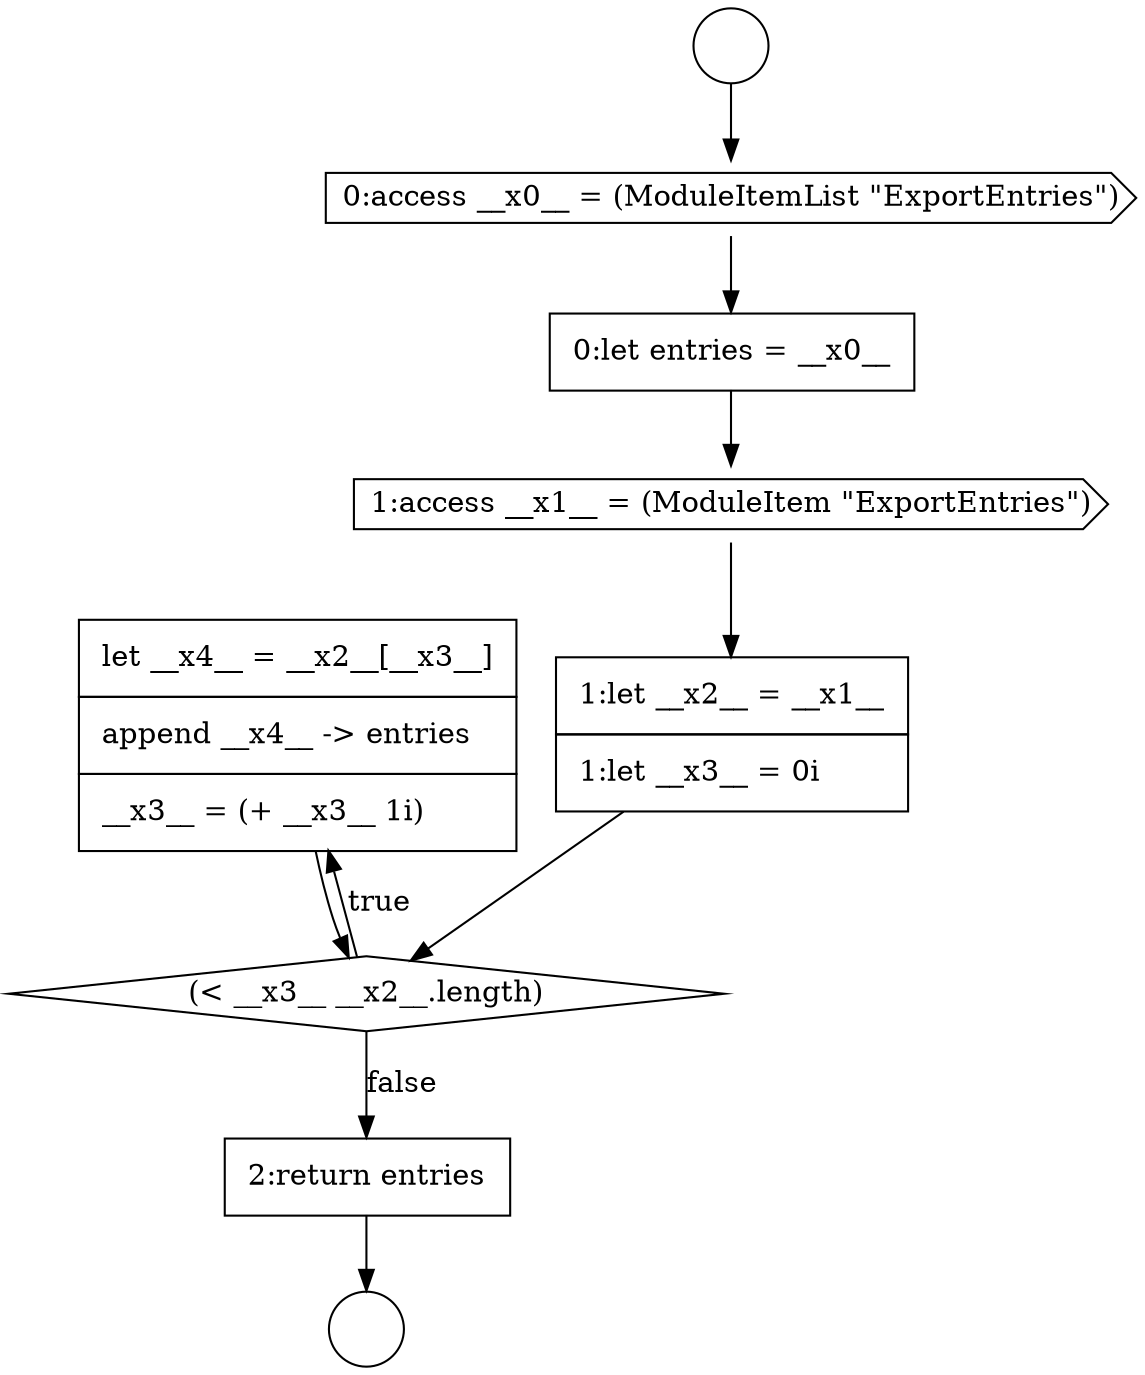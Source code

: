 digraph {
  node10780 [shape=none, margin=0, label=<<font color="black">
    <table border="0" cellborder="1" cellspacing="0" cellpadding="10">
      <tr><td align="left">let __x4__ = __x2__[__x3__]</td></tr>
      <tr><td align="left">append __x4__ -&gt; entries</td></tr>
      <tr><td align="left">__x3__ = (+ __x3__ 1i)</td></tr>
    </table>
  </font>> color="black" fillcolor="white" style=filled]
  node10775 [shape=cds, label=<<font color="black">0:access __x0__ = (ModuleItemList &quot;ExportEntries&quot;)</font>> color="black" fillcolor="white" style=filled]
  node10779 [shape=diamond, label=<<font color="black">(&lt; __x3__ __x2__.length)</font>> color="black" fillcolor="white" style=filled]
  node10776 [shape=none, margin=0, label=<<font color="black">
    <table border="0" cellborder="1" cellspacing="0" cellpadding="10">
      <tr><td align="left">0:let entries = __x0__</td></tr>
    </table>
  </font>> color="black" fillcolor="white" style=filled]
  node10778 [shape=none, margin=0, label=<<font color="black">
    <table border="0" cellborder="1" cellspacing="0" cellpadding="10">
      <tr><td align="left">1:let __x2__ = __x1__</td></tr>
      <tr><td align="left">1:let __x3__ = 0i</td></tr>
    </table>
  </font>> color="black" fillcolor="white" style=filled]
  node10774 [shape=circle label=" " color="black" fillcolor="white" style=filled]
  node10777 [shape=cds, label=<<font color="black">1:access __x1__ = (ModuleItem &quot;ExportEntries&quot;)</font>> color="black" fillcolor="white" style=filled]
  node10781 [shape=none, margin=0, label=<<font color="black">
    <table border="0" cellborder="1" cellspacing="0" cellpadding="10">
      <tr><td align="left">2:return entries</td></tr>
    </table>
  </font>> color="black" fillcolor="white" style=filled]
  node10773 [shape=circle label=" " color="black" fillcolor="white" style=filled]
  node10776 -> node10777 [ color="black"]
  node10773 -> node10775 [ color="black"]
  node10779 -> node10780 [label=<<font color="black">true</font>> color="black"]
  node10779 -> node10781 [label=<<font color="black">false</font>> color="black"]
  node10781 -> node10774 [ color="black"]
  node10775 -> node10776 [ color="black"]
  node10778 -> node10779 [ color="black"]
  node10777 -> node10778 [ color="black"]
  node10780 -> node10779 [ color="black"]
}
